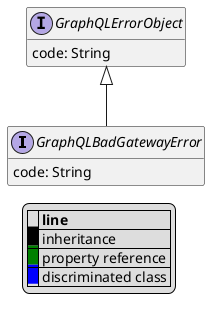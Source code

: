 @startuml

hide empty fields
hide empty methods
legend
|= |= line |
|<back:black>   </back>| inheritance |
|<back:green>   </back>| property reference |
|<back:blue>   </back>| discriminated class |
endlegend
interface GraphQLBadGatewayError [[GraphQLBadGatewayError.svg]] extends GraphQLErrorObject {
    code: String
}
interface GraphQLErrorObject [[GraphQLErrorObject.svg]]  {
    code: String
}





@enduml

